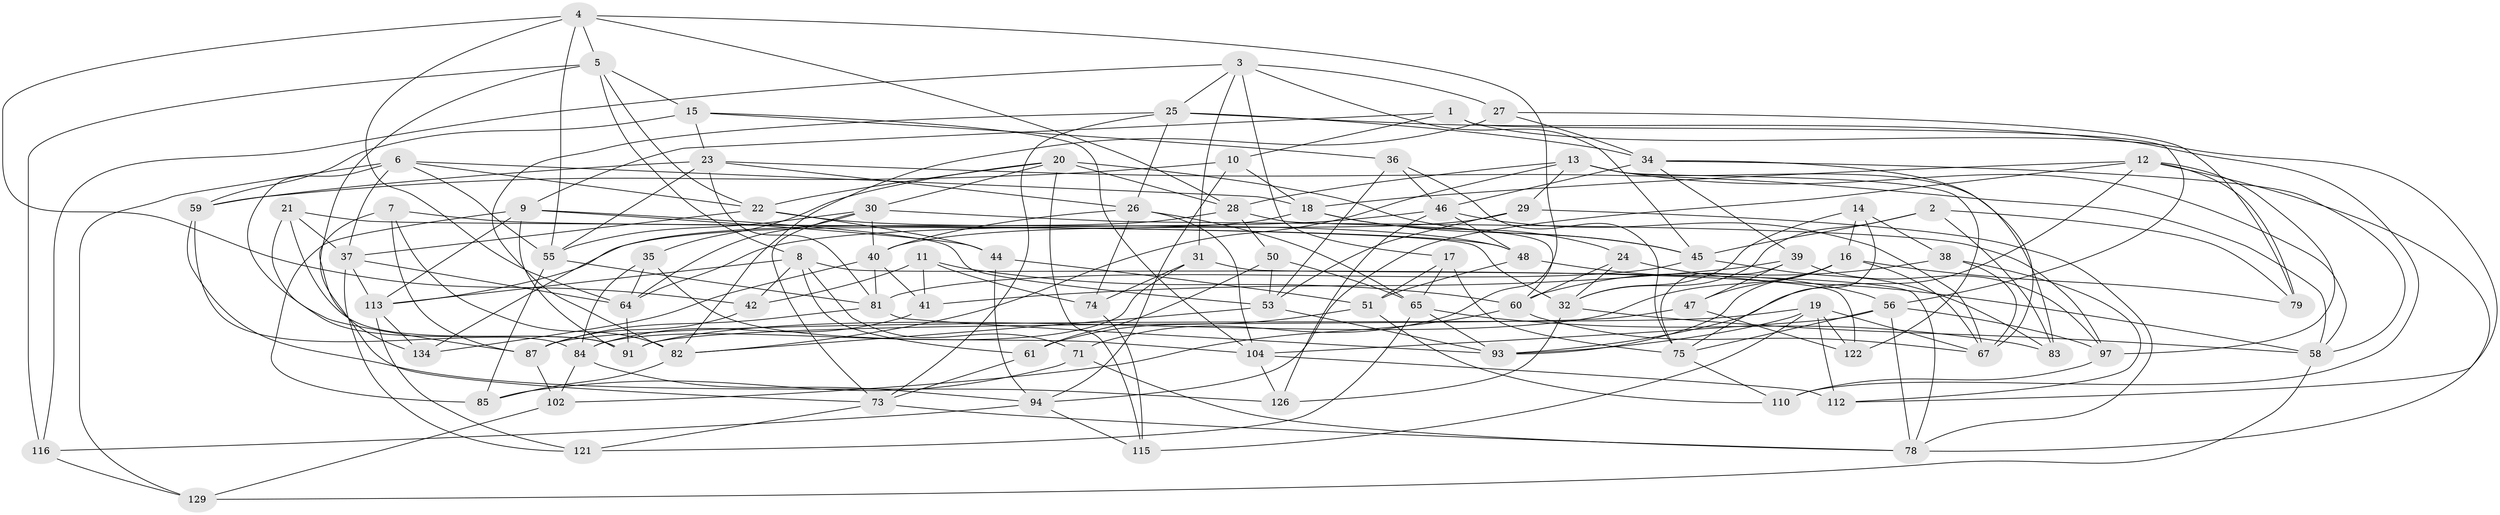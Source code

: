 // Generated by graph-tools (version 1.1) at 2025/24/03/03/25 07:24:29]
// undirected, 86 vertices, 219 edges
graph export_dot {
graph [start="1"]
  node [color=gray90,style=filled];
  1;
  2;
  3 [super="+63"];
  4 [super="+131"];
  5 [super="+117"];
  6 [super="+33"];
  7;
  8 [super="+99"];
  9 [super="+109"];
  10;
  11;
  12 [super="+123"];
  13 [super="+57"];
  14;
  15 [super="+124"];
  16 [super="+132"];
  17;
  18 [super="+72"];
  19 [super="+86"];
  20 [super="+77"];
  21;
  22 [super="+136"];
  23 [super="+43"];
  24;
  25 [super="+49"];
  26 [super="+98"];
  27;
  28 [super="+80"];
  29;
  30 [super="+111"];
  31;
  32 [super="+95"];
  34 [super="+52"];
  35;
  36;
  37 [super="+76"];
  38;
  39 [super="+135"];
  40 [super="+54"];
  41;
  42;
  44;
  45 [super="+108"];
  46 [super="+92"];
  47;
  48 [super="+69"];
  50;
  51 [super="+66"];
  53 [super="+118"];
  55 [super="+128"];
  56 [super="+107"];
  58 [super="+100"];
  59 [super="+62"];
  60 [super="+68"];
  61;
  64 [super="+106"];
  65 [super="+105"];
  67 [super="+70"];
  71;
  73 [super="+88"];
  74;
  75 [super="+125"];
  78 [super="+101"];
  79;
  81 [super="+130"];
  82 [super="+103"];
  83;
  84 [super="+89"];
  85;
  87 [super="+90"];
  91 [super="+96"];
  93 [super="+133"];
  94 [super="+120"];
  97 [super="+127"];
  102;
  104 [super="+114"];
  110;
  112;
  113 [super="+119"];
  115;
  116;
  121;
  122;
  126;
  129;
  134;
  1 -- 9;
  1 -- 10;
  1 -- 56;
  1 -- 112;
  2 -- 45;
  2 -- 79;
  2 -- 83;
  2 -- 32;
  3 -- 27;
  3 -- 45;
  3 -- 116;
  3 -- 17;
  3 -- 25;
  3 -- 31;
  4 -- 42;
  4 -- 71;
  4 -- 5;
  4 -- 55;
  4 -- 64;
  4 -- 28;
  5 -- 22;
  5 -- 116;
  5 -- 8;
  5 -- 73;
  5 -- 15;
  6 -- 22;
  6 -- 55;
  6 -- 129;
  6 -- 18;
  6 -- 91;
  6 -- 37;
  7 -- 82;
  7 -- 134;
  7 -- 87;
  7 -- 48;
  8 -- 61;
  8 -- 122;
  8 -- 113;
  8 -- 42;
  8 -- 71;
  9 -- 85;
  9 -- 91;
  9 -- 44;
  9 -- 53;
  9 -- 113;
  10 -- 18;
  10 -- 94;
  10 -- 59;
  11 -- 41;
  11 -- 42;
  11 -- 74;
  11 -- 60;
  12 -- 94;
  12 -- 79;
  12 -- 97;
  12 -- 18;
  12 -- 78;
  12 -- 93;
  13 -- 29;
  13 -- 122;
  13 -- 82;
  13 -- 83;
  13 -- 28;
  13 -- 58;
  14 -- 38;
  14 -- 32;
  14 -- 16;
  14 -- 75;
  15 -- 23;
  15 -- 36;
  15 -- 104;
  15 -- 59 [weight=2];
  16 -- 79;
  16 -- 91;
  16 -- 47;
  16 -- 67;
  16 -- 93;
  17 -- 51;
  17 -- 65;
  17 -- 75;
  18 -- 24;
  18 -- 113;
  18 -- 45;
  19 -- 93;
  19 -- 115;
  19 -- 122;
  19 -- 67;
  19 -- 112;
  19 -- 87;
  20 -- 35;
  20 -- 115;
  20 -- 30;
  20 -- 28;
  20 -- 45;
  20 -- 22;
  21 -- 37;
  21 -- 32;
  21 -- 91;
  21 -- 87;
  22 -- 44;
  22 -- 37;
  22 -- 48;
  23 -- 55;
  23 -- 26;
  23 -- 58;
  23 -- 81;
  23 -- 59;
  24 -- 58;
  24 -- 32;
  24 -- 60;
  25 -- 110;
  25 -- 82;
  25 -- 73;
  25 -- 26;
  25 -- 34;
  26 -- 104;
  26 -- 40;
  26 -- 74;
  26 -- 65;
  27 -- 82;
  27 -- 79;
  27 -- 34;
  28 -- 50;
  28 -- 60;
  28 -- 134;
  29 -- 53;
  29 -- 40;
  29 -- 78;
  30 -- 73;
  30 -- 55;
  30 -- 64;
  30 -- 97;
  30 -- 40;
  31 -- 74;
  31 -- 84;
  31 -- 78;
  32 -- 126;
  32 -- 58;
  34 -- 58;
  34 -- 39;
  34 -- 67;
  34 -- 46;
  35 -- 84;
  35 -- 64;
  35 -- 104;
  36 -- 53;
  36 -- 75;
  36 -- 46;
  37 -- 121;
  37 -- 113;
  37 -- 64;
  38 -- 112;
  38 -- 60;
  38 -- 67;
  39 -- 97 [weight=2];
  39 -- 47;
  39 -- 41;
  39 -- 75;
  40 -- 41;
  40 -- 81;
  40 -- 134;
  41 -- 84;
  42 -- 87;
  44 -- 51;
  44 -- 94;
  45 -- 81;
  45 -- 83;
  46 -- 67;
  46 -- 48;
  46 -- 126;
  46 -- 64;
  47 -- 122;
  47 -- 91;
  48 -- 51 [weight=2];
  48 -- 56;
  50 -- 61;
  50 -- 53;
  50 -- 65;
  51 -- 61;
  51 -- 110;
  53 -- 93;
  53 -- 82;
  55 -- 85;
  55 -- 81;
  56 -- 97;
  56 -- 104;
  56 -- 78;
  56 -- 75;
  58 -- 129;
  59 -- 126;
  59 -- 84;
  60 -- 67;
  60 -- 102;
  61 -- 73;
  64 -- 91;
  65 -- 83;
  65 -- 121;
  65 -- 93;
  71 -- 85;
  71 -- 78;
  73 -- 121;
  73 -- 78;
  74 -- 115;
  75 -- 110;
  81 -- 93;
  81 -- 87;
  82 -- 85;
  84 -- 102;
  84 -- 94;
  87 -- 102;
  94 -- 116;
  94 -- 115;
  97 -- 110;
  102 -- 129;
  104 -- 126;
  104 -- 112;
  113 -- 121;
  113 -- 134;
  116 -- 129;
}
